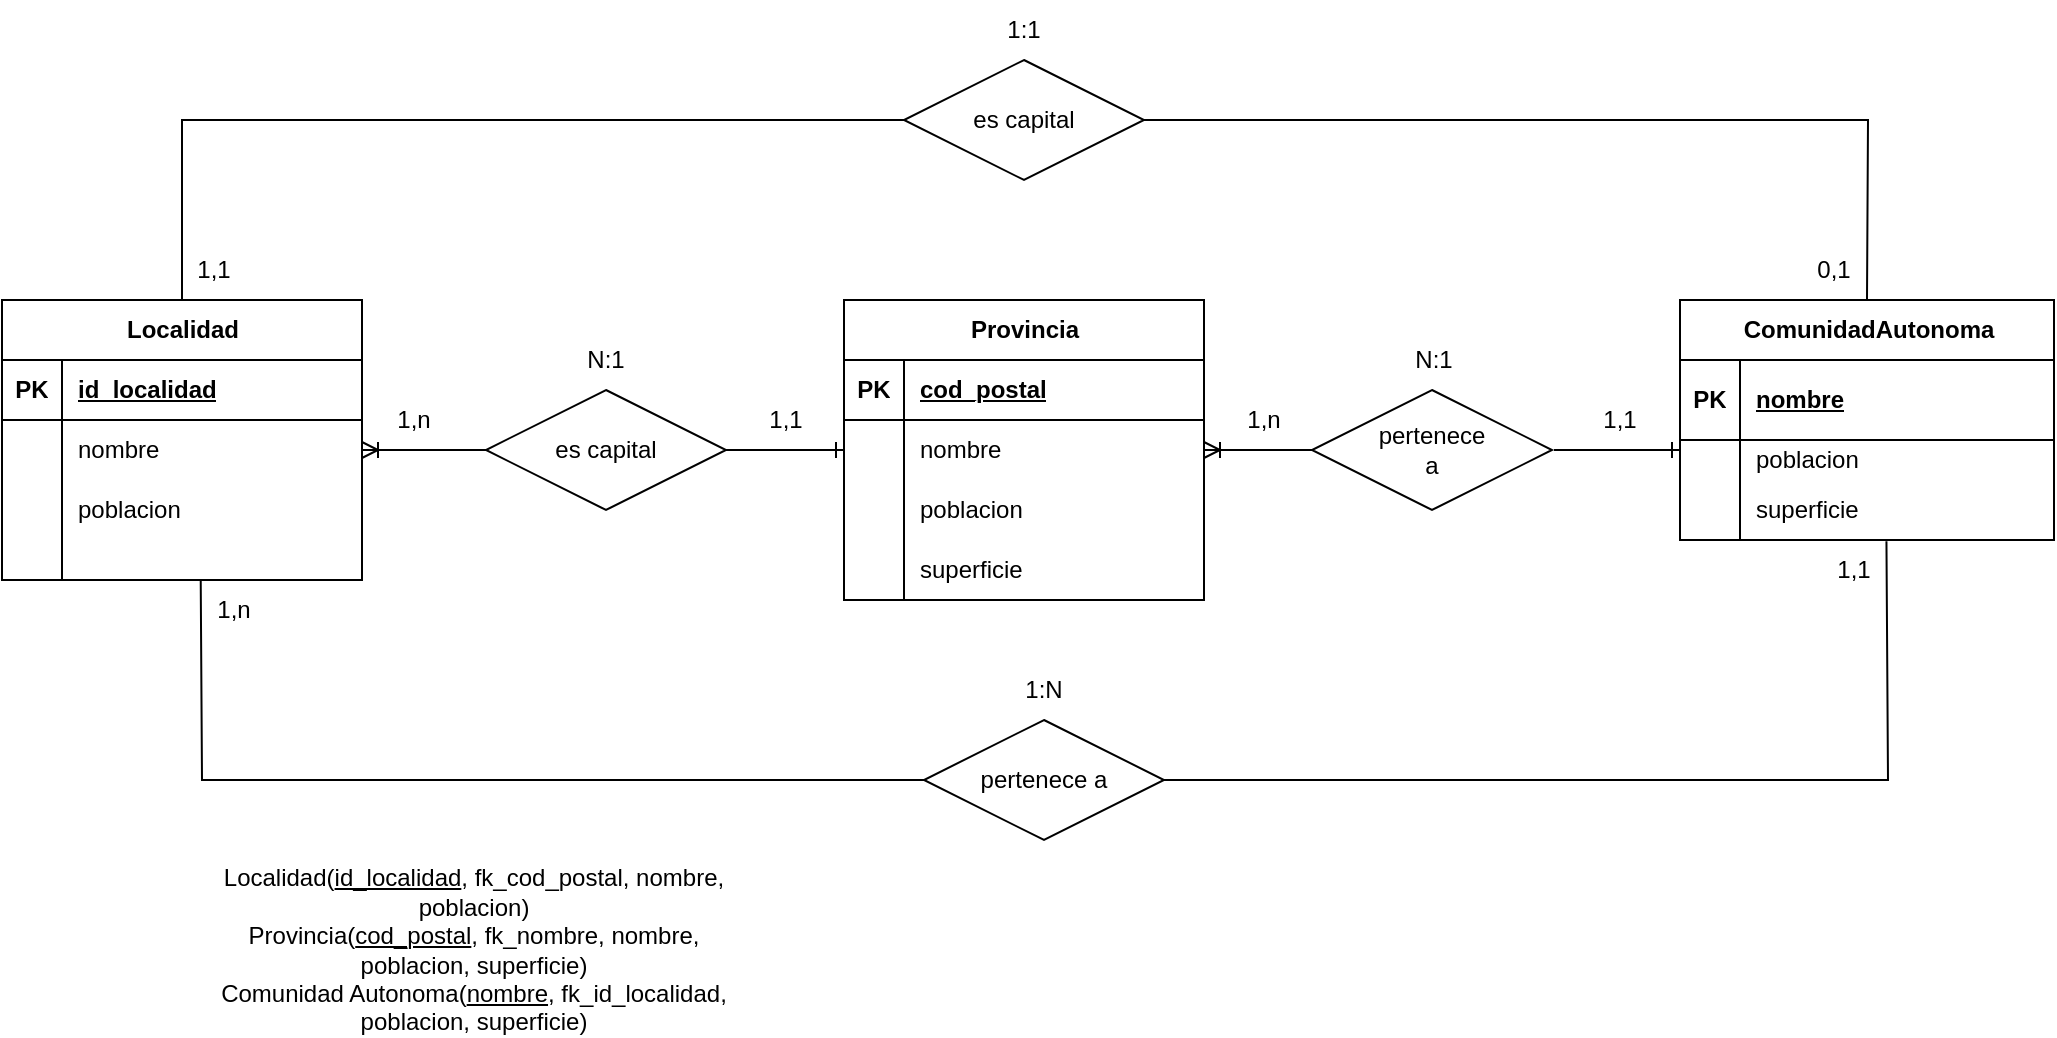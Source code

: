 <mxfile version="22.0.5" type="github">
  <diagram id="R2lEEEUBdFMjLlhIrx00" name="Page-1">
    <mxGraphModel dx="2284" dy="768" grid="1" gridSize="10" guides="1" tooltips="1" connect="1" arrows="1" fold="1" page="1" pageScale="1" pageWidth="850" pageHeight="1100" math="0" shadow="0" extFonts="Permanent Marker^https://fonts.googleapis.com/css?family=Permanent+Marker">
      <root>
        <mxCell id="0" />
        <mxCell id="1" parent="0" />
        <mxCell id="HopkhNpGfGtlq3h8B22g-1" value="Localidad" style="shape=table;startSize=30;container=1;collapsible=1;childLayout=tableLayout;fixedRows=1;rowLines=0;fontStyle=1;align=center;resizeLast=1;html=1;" parent="1" vertex="1">
          <mxGeometry x="-86" y="310" width="180" height="140" as="geometry" />
        </mxCell>
        <mxCell id="HopkhNpGfGtlq3h8B22g-2" value="" style="shape=tableRow;horizontal=0;startSize=0;swimlaneHead=0;swimlaneBody=0;fillColor=none;collapsible=0;dropTarget=0;points=[[0,0.5],[1,0.5]];portConstraint=eastwest;top=0;left=0;right=0;bottom=1;" parent="HopkhNpGfGtlq3h8B22g-1" vertex="1">
          <mxGeometry y="30" width="180" height="30" as="geometry" />
        </mxCell>
        <mxCell id="HopkhNpGfGtlq3h8B22g-3" value="PK" style="shape=partialRectangle;connectable=0;fillColor=none;top=0;left=0;bottom=0;right=0;fontStyle=1;overflow=hidden;whiteSpace=wrap;html=1;" parent="HopkhNpGfGtlq3h8B22g-2" vertex="1">
          <mxGeometry width="30" height="30" as="geometry">
            <mxRectangle width="30" height="30" as="alternateBounds" />
          </mxGeometry>
        </mxCell>
        <mxCell id="HopkhNpGfGtlq3h8B22g-4" value="id_localidad" style="shape=partialRectangle;connectable=0;fillColor=none;top=0;left=0;bottom=0;right=0;align=left;spacingLeft=6;fontStyle=5;overflow=hidden;whiteSpace=wrap;html=1;" parent="HopkhNpGfGtlq3h8B22g-2" vertex="1">
          <mxGeometry x="30" width="150" height="30" as="geometry">
            <mxRectangle width="150" height="30" as="alternateBounds" />
          </mxGeometry>
        </mxCell>
        <mxCell id="HopkhNpGfGtlq3h8B22g-5" value="" style="shape=tableRow;horizontal=0;startSize=0;swimlaneHead=0;swimlaneBody=0;fillColor=none;collapsible=0;dropTarget=0;points=[[0,0.5],[1,0.5]];portConstraint=eastwest;top=0;left=0;right=0;bottom=0;" parent="HopkhNpGfGtlq3h8B22g-1" vertex="1">
          <mxGeometry y="60" width="180" height="30" as="geometry" />
        </mxCell>
        <mxCell id="HopkhNpGfGtlq3h8B22g-6" value="" style="shape=partialRectangle;connectable=0;fillColor=none;top=0;left=0;bottom=0;right=0;editable=1;overflow=hidden;whiteSpace=wrap;html=1;" parent="HopkhNpGfGtlq3h8B22g-5" vertex="1">
          <mxGeometry width="30" height="30" as="geometry">
            <mxRectangle width="30" height="30" as="alternateBounds" />
          </mxGeometry>
        </mxCell>
        <mxCell id="HopkhNpGfGtlq3h8B22g-7" value="nombre" style="shape=partialRectangle;connectable=0;fillColor=none;top=0;left=0;bottom=0;right=0;align=left;spacingLeft=6;overflow=hidden;whiteSpace=wrap;html=1;" parent="HopkhNpGfGtlq3h8B22g-5" vertex="1">
          <mxGeometry x="30" width="150" height="30" as="geometry">
            <mxRectangle width="150" height="30" as="alternateBounds" />
          </mxGeometry>
        </mxCell>
        <mxCell id="HopkhNpGfGtlq3h8B22g-8" value="" style="shape=tableRow;horizontal=0;startSize=0;swimlaneHead=0;swimlaneBody=0;fillColor=none;collapsible=0;dropTarget=0;points=[[0,0.5],[1,0.5]];portConstraint=eastwest;top=0;left=0;right=0;bottom=0;" parent="HopkhNpGfGtlq3h8B22g-1" vertex="1">
          <mxGeometry y="90" width="180" height="30" as="geometry" />
        </mxCell>
        <mxCell id="HopkhNpGfGtlq3h8B22g-9" value="" style="shape=partialRectangle;connectable=0;fillColor=none;top=0;left=0;bottom=0;right=0;editable=1;overflow=hidden;whiteSpace=wrap;html=1;" parent="HopkhNpGfGtlq3h8B22g-8" vertex="1">
          <mxGeometry width="30" height="30" as="geometry">
            <mxRectangle width="30" height="30" as="alternateBounds" />
          </mxGeometry>
        </mxCell>
        <mxCell id="HopkhNpGfGtlq3h8B22g-10" value="poblacion" style="shape=partialRectangle;connectable=0;fillColor=none;top=0;left=0;bottom=0;right=0;align=left;spacingLeft=6;overflow=hidden;whiteSpace=wrap;html=1;" parent="HopkhNpGfGtlq3h8B22g-8" vertex="1">
          <mxGeometry x="30" width="150" height="30" as="geometry">
            <mxRectangle width="150" height="30" as="alternateBounds" />
          </mxGeometry>
        </mxCell>
        <mxCell id="HopkhNpGfGtlq3h8B22g-11" value="" style="shape=tableRow;horizontal=0;startSize=0;swimlaneHead=0;swimlaneBody=0;fillColor=none;collapsible=0;dropTarget=0;points=[[0,0.5],[1,0.5]];portConstraint=eastwest;top=0;left=0;right=0;bottom=0;" parent="HopkhNpGfGtlq3h8B22g-1" vertex="1">
          <mxGeometry y="120" width="180" height="20" as="geometry" />
        </mxCell>
        <mxCell id="HopkhNpGfGtlq3h8B22g-12" value="" style="shape=partialRectangle;connectable=0;fillColor=none;top=0;left=0;bottom=0;right=0;editable=1;overflow=hidden;whiteSpace=wrap;html=1;" parent="HopkhNpGfGtlq3h8B22g-11" vertex="1">
          <mxGeometry width="30" height="20" as="geometry">
            <mxRectangle width="30" height="20" as="alternateBounds" />
          </mxGeometry>
        </mxCell>
        <mxCell id="HopkhNpGfGtlq3h8B22g-13" value="" style="shape=partialRectangle;connectable=0;fillColor=none;top=0;left=0;bottom=0;right=0;align=left;spacingLeft=6;overflow=hidden;whiteSpace=wrap;html=1;" parent="HopkhNpGfGtlq3h8B22g-11" vertex="1">
          <mxGeometry x="30" width="150" height="20" as="geometry">
            <mxRectangle width="150" height="20" as="alternateBounds" />
          </mxGeometry>
        </mxCell>
        <mxCell id="HopkhNpGfGtlq3h8B22g-14" value="Provincia" style="shape=table;startSize=30;container=1;collapsible=1;childLayout=tableLayout;fixedRows=1;rowLines=0;fontStyle=1;align=center;resizeLast=1;html=1;" parent="1" vertex="1">
          <mxGeometry x="335" y="310" width="180" height="150" as="geometry" />
        </mxCell>
        <mxCell id="HopkhNpGfGtlq3h8B22g-15" value="" style="shape=tableRow;horizontal=0;startSize=0;swimlaneHead=0;swimlaneBody=0;fillColor=none;collapsible=0;dropTarget=0;points=[[0,0.5],[1,0.5]];portConstraint=eastwest;top=0;left=0;right=0;bottom=1;" parent="HopkhNpGfGtlq3h8B22g-14" vertex="1">
          <mxGeometry y="30" width="180" height="30" as="geometry" />
        </mxCell>
        <mxCell id="HopkhNpGfGtlq3h8B22g-16" value="PK" style="shape=partialRectangle;connectable=0;fillColor=none;top=0;left=0;bottom=0;right=0;fontStyle=1;overflow=hidden;whiteSpace=wrap;html=1;" parent="HopkhNpGfGtlq3h8B22g-15" vertex="1">
          <mxGeometry width="30" height="30" as="geometry">
            <mxRectangle width="30" height="30" as="alternateBounds" />
          </mxGeometry>
        </mxCell>
        <mxCell id="HopkhNpGfGtlq3h8B22g-17" value="cod_postal" style="shape=partialRectangle;connectable=0;fillColor=none;top=0;left=0;bottom=0;right=0;align=left;spacingLeft=6;fontStyle=5;overflow=hidden;whiteSpace=wrap;html=1;" parent="HopkhNpGfGtlq3h8B22g-15" vertex="1">
          <mxGeometry x="30" width="150" height="30" as="geometry">
            <mxRectangle width="150" height="30" as="alternateBounds" />
          </mxGeometry>
        </mxCell>
        <mxCell id="HopkhNpGfGtlq3h8B22g-18" value="" style="shape=tableRow;horizontal=0;startSize=0;swimlaneHead=0;swimlaneBody=0;fillColor=none;collapsible=0;dropTarget=0;points=[[0,0.5],[1,0.5]];portConstraint=eastwest;top=0;left=0;right=0;bottom=0;" parent="HopkhNpGfGtlq3h8B22g-14" vertex="1">
          <mxGeometry y="60" width="180" height="30" as="geometry" />
        </mxCell>
        <mxCell id="HopkhNpGfGtlq3h8B22g-19" value="" style="shape=partialRectangle;connectable=0;fillColor=none;top=0;left=0;bottom=0;right=0;editable=1;overflow=hidden;whiteSpace=wrap;html=1;" parent="HopkhNpGfGtlq3h8B22g-18" vertex="1">
          <mxGeometry width="30" height="30" as="geometry">
            <mxRectangle width="30" height="30" as="alternateBounds" />
          </mxGeometry>
        </mxCell>
        <mxCell id="HopkhNpGfGtlq3h8B22g-20" value="nombre" style="shape=partialRectangle;connectable=0;fillColor=none;top=0;left=0;bottom=0;right=0;align=left;spacingLeft=6;overflow=hidden;whiteSpace=wrap;html=1;" parent="HopkhNpGfGtlq3h8B22g-18" vertex="1">
          <mxGeometry x="30" width="150" height="30" as="geometry">
            <mxRectangle width="150" height="30" as="alternateBounds" />
          </mxGeometry>
        </mxCell>
        <mxCell id="HopkhNpGfGtlq3h8B22g-21" value="" style="shape=tableRow;horizontal=0;startSize=0;swimlaneHead=0;swimlaneBody=0;fillColor=none;collapsible=0;dropTarget=0;points=[[0,0.5],[1,0.5]];portConstraint=eastwest;top=0;left=0;right=0;bottom=0;" parent="HopkhNpGfGtlq3h8B22g-14" vertex="1">
          <mxGeometry y="90" width="180" height="30" as="geometry" />
        </mxCell>
        <mxCell id="HopkhNpGfGtlq3h8B22g-22" value="" style="shape=partialRectangle;connectable=0;fillColor=none;top=0;left=0;bottom=0;right=0;editable=1;overflow=hidden;whiteSpace=wrap;html=1;" parent="HopkhNpGfGtlq3h8B22g-21" vertex="1">
          <mxGeometry width="30" height="30" as="geometry">
            <mxRectangle width="30" height="30" as="alternateBounds" />
          </mxGeometry>
        </mxCell>
        <mxCell id="HopkhNpGfGtlq3h8B22g-23" value="poblacion" style="shape=partialRectangle;connectable=0;fillColor=none;top=0;left=0;bottom=0;right=0;align=left;spacingLeft=6;overflow=hidden;whiteSpace=wrap;html=1;" parent="HopkhNpGfGtlq3h8B22g-21" vertex="1">
          <mxGeometry x="30" width="150" height="30" as="geometry">
            <mxRectangle width="150" height="30" as="alternateBounds" />
          </mxGeometry>
        </mxCell>
        <mxCell id="HopkhNpGfGtlq3h8B22g-24" value="" style="shape=tableRow;horizontal=0;startSize=0;swimlaneHead=0;swimlaneBody=0;fillColor=none;collapsible=0;dropTarget=0;points=[[0,0.5],[1,0.5]];portConstraint=eastwest;top=0;left=0;right=0;bottom=0;" parent="HopkhNpGfGtlq3h8B22g-14" vertex="1">
          <mxGeometry y="120" width="180" height="30" as="geometry" />
        </mxCell>
        <mxCell id="HopkhNpGfGtlq3h8B22g-25" value="" style="shape=partialRectangle;connectable=0;fillColor=none;top=0;left=0;bottom=0;right=0;editable=1;overflow=hidden;whiteSpace=wrap;html=1;" parent="HopkhNpGfGtlq3h8B22g-24" vertex="1">
          <mxGeometry width="30" height="30" as="geometry">
            <mxRectangle width="30" height="30" as="alternateBounds" />
          </mxGeometry>
        </mxCell>
        <mxCell id="HopkhNpGfGtlq3h8B22g-26" value="superficie" style="shape=partialRectangle;connectable=0;fillColor=none;top=0;left=0;bottom=0;right=0;align=left;spacingLeft=6;overflow=hidden;whiteSpace=wrap;html=1;" parent="HopkhNpGfGtlq3h8B22g-24" vertex="1">
          <mxGeometry x="30" width="150" height="30" as="geometry">
            <mxRectangle width="150" height="30" as="alternateBounds" />
          </mxGeometry>
        </mxCell>
        <mxCell id="HopkhNpGfGtlq3h8B22g-27" value="ComunidadAutonoma" style="shape=table;startSize=30;container=1;collapsible=1;childLayout=tableLayout;fixedRows=1;rowLines=0;fontStyle=1;align=center;resizeLast=1;html=1;" parent="1" vertex="1">
          <mxGeometry x="753" y="310" width="187" height="120" as="geometry" />
        </mxCell>
        <mxCell id="HopkhNpGfGtlq3h8B22g-28" value="" style="shape=tableRow;horizontal=0;startSize=0;swimlaneHead=0;swimlaneBody=0;fillColor=none;collapsible=0;dropTarget=0;points=[[0,0.5],[1,0.5]];portConstraint=eastwest;top=0;left=0;right=0;bottom=1;" parent="HopkhNpGfGtlq3h8B22g-27" vertex="1">
          <mxGeometry y="30" width="187" height="40" as="geometry" />
        </mxCell>
        <mxCell id="HopkhNpGfGtlq3h8B22g-29" value="PK" style="shape=partialRectangle;connectable=0;fillColor=none;top=0;left=0;bottom=0;right=0;fontStyle=1;overflow=hidden;whiteSpace=wrap;html=1;" parent="HopkhNpGfGtlq3h8B22g-28" vertex="1">
          <mxGeometry width="30" height="40" as="geometry">
            <mxRectangle width="30" height="40" as="alternateBounds" />
          </mxGeometry>
        </mxCell>
        <mxCell id="HopkhNpGfGtlq3h8B22g-30" value="nombre" style="shape=partialRectangle;connectable=0;fillColor=none;top=0;left=0;bottom=0;right=0;align=left;spacingLeft=6;fontStyle=5;overflow=hidden;whiteSpace=wrap;html=1;" parent="HopkhNpGfGtlq3h8B22g-28" vertex="1">
          <mxGeometry x="30" width="157" height="40" as="geometry">
            <mxRectangle width="157" height="40" as="alternateBounds" />
          </mxGeometry>
        </mxCell>
        <mxCell id="HopkhNpGfGtlq3h8B22g-34" value="" style="shape=tableRow;horizontal=0;startSize=0;swimlaneHead=0;swimlaneBody=0;fillColor=none;collapsible=0;dropTarget=0;points=[[0,0.5],[1,0.5]];portConstraint=eastwest;top=0;left=0;right=0;bottom=0;" parent="HopkhNpGfGtlq3h8B22g-27" vertex="1">
          <mxGeometry y="70" width="187" height="20" as="geometry" />
        </mxCell>
        <mxCell id="HopkhNpGfGtlq3h8B22g-35" value="" style="shape=partialRectangle;connectable=0;fillColor=none;top=0;left=0;bottom=0;right=0;editable=1;overflow=hidden;whiteSpace=wrap;html=1;" parent="HopkhNpGfGtlq3h8B22g-34" vertex="1">
          <mxGeometry width="30" height="20" as="geometry">
            <mxRectangle width="30" height="20" as="alternateBounds" />
          </mxGeometry>
        </mxCell>
        <mxCell id="HopkhNpGfGtlq3h8B22g-36" value="poblacion" style="shape=partialRectangle;connectable=0;fillColor=none;top=0;left=0;bottom=0;right=0;align=left;spacingLeft=6;overflow=hidden;whiteSpace=wrap;html=1;" parent="HopkhNpGfGtlq3h8B22g-34" vertex="1">
          <mxGeometry x="30" width="157" height="20" as="geometry">
            <mxRectangle width="157" height="20" as="alternateBounds" />
          </mxGeometry>
        </mxCell>
        <mxCell id="HopkhNpGfGtlq3h8B22g-37" value="" style="shape=tableRow;horizontal=0;startSize=0;swimlaneHead=0;swimlaneBody=0;fillColor=none;collapsible=0;dropTarget=0;points=[[0,0.5],[1,0.5]];portConstraint=eastwest;top=0;left=0;right=0;bottom=0;" parent="HopkhNpGfGtlq3h8B22g-27" vertex="1">
          <mxGeometry y="90" width="187" height="30" as="geometry" />
        </mxCell>
        <mxCell id="HopkhNpGfGtlq3h8B22g-38" value="" style="shape=partialRectangle;connectable=0;fillColor=none;top=0;left=0;bottom=0;right=0;editable=1;overflow=hidden;whiteSpace=wrap;html=1;" parent="HopkhNpGfGtlq3h8B22g-37" vertex="1">
          <mxGeometry width="30" height="30" as="geometry">
            <mxRectangle width="30" height="30" as="alternateBounds" />
          </mxGeometry>
        </mxCell>
        <mxCell id="HopkhNpGfGtlq3h8B22g-39" value="superficie" style="shape=partialRectangle;connectable=0;fillColor=none;top=0;left=0;bottom=0;right=0;align=left;spacingLeft=6;overflow=hidden;whiteSpace=wrap;html=1;" parent="HopkhNpGfGtlq3h8B22g-37" vertex="1">
          <mxGeometry x="30" width="157" height="30" as="geometry">
            <mxRectangle width="157" height="30" as="alternateBounds" />
          </mxGeometry>
        </mxCell>
        <mxCell id="HopkhNpGfGtlq3h8B22g-40" value="es capital" style="shape=rhombus;perimeter=rhombusPerimeter;whiteSpace=wrap;html=1;align=center;" parent="1" vertex="1">
          <mxGeometry x="156" y="355" width="120" height="60" as="geometry" />
        </mxCell>
        <mxCell id="HopkhNpGfGtlq3h8B22g-41" value="pertenece&lt;br&gt;a" style="shape=rhombus;perimeter=rhombusPerimeter;whiteSpace=wrap;html=1;align=center;" parent="1" vertex="1">
          <mxGeometry x="569" y="355" width="120" height="60" as="geometry" />
        </mxCell>
        <mxCell id="HopkhNpGfGtlq3h8B22g-42" value="" style="edgeStyle=entityRelationEdgeStyle;fontSize=12;html=1;endArrow=ERoneToMany;rounded=0;exitX=0;exitY=0.5;exitDx=0;exitDy=0;" parent="1" source="HopkhNpGfGtlq3h8B22g-40" target="HopkhNpGfGtlq3h8B22g-5" edge="1">
          <mxGeometry width="100" height="100" relative="1" as="geometry">
            <mxPoint x="280" y="510" as="sourcePoint" />
            <mxPoint x="380" y="410" as="targetPoint" />
          </mxGeometry>
        </mxCell>
        <mxCell id="HopkhNpGfGtlq3h8B22g-43" value="" style="edgeStyle=entityRelationEdgeStyle;fontSize=12;html=1;endArrow=ERone;endFill=1;rounded=0;entryX=0;entryY=0.5;entryDx=0;entryDy=0;" parent="1" source="HopkhNpGfGtlq3h8B22g-40" target="HopkhNpGfGtlq3h8B22g-14" edge="1">
          <mxGeometry width="100" height="100" relative="1" as="geometry">
            <mxPoint x="280" y="510" as="sourcePoint" />
            <mxPoint x="380" y="410" as="targetPoint" />
          </mxGeometry>
        </mxCell>
        <mxCell id="HopkhNpGfGtlq3h8B22g-46" value="" style="edgeStyle=entityRelationEdgeStyle;fontSize=12;html=1;endArrow=ERoneToMany;rounded=0;entryX=1;entryY=0.5;entryDx=0;entryDy=0;exitX=0;exitY=0.5;exitDx=0;exitDy=0;" parent="1" source="HopkhNpGfGtlq3h8B22g-41" target="HopkhNpGfGtlq3h8B22g-18" edge="1">
          <mxGeometry width="100" height="100" relative="1" as="geometry">
            <mxPoint x="550" y="490" as="sourcePoint" />
            <mxPoint x="650" y="390" as="targetPoint" />
          </mxGeometry>
        </mxCell>
        <mxCell id="HopkhNpGfGtlq3h8B22g-47" value="" style="edgeStyle=entityRelationEdgeStyle;fontSize=12;html=1;endArrow=ERone;endFill=1;rounded=0;entryX=1;entryY=1;entryDx=0;entryDy=0;" parent="1" target="_uWc8Jl2jJAV89AR7G0l-5" edge="1">
          <mxGeometry width="100" height="100" relative="1" as="geometry">
            <mxPoint x="690" y="385" as="sourcePoint" />
            <mxPoint x="753" y="390" as="targetPoint" />
          </mxGeometry>
        </mxCell>
        <mxCell id="_uWc8Jl2jJAV89AR7G0l-1" value="1,1" style="text;html=1;strokeColor=none;fillColor=none;align=center;verticalAlign=middle;whiteSpace=wrap;rounded=0;" parent="1" vertex="1">
          <mxGeometry x="276" y="355" width="60" height="30" as="geometry" />
        </mxCell>
        <mxCell id="_uWc8Jl2jJAV89AR7G0l-2" value="1,n" style="text;html=1;strokeColor=none;fillColor=none;align=center;verticalAlign=middle;whiteSpace=wrap;rounded=0;" parent="1" vertex="1">
          <mxGeometry x="90" y="355" width="60" height="30" as="geometry" />
        </mxCell>
        <mxCell id="_uWc8Jl2jJAV89AR7G0l-3" value="N:1" style="text;html=1;strokeColor=none;fillColor=none;align=center;verticalAlign=middle;whiteSpace=wrap;rounded=0;" parent="1" vertex="1">
          <mxGeometry x="186" y="325" width="60" height="30" as="geometry" />
        </mxCell>
        <mxCell id="_uWc8Jl2jJAV89AR7G0l-4" value="N:1" style="text;html=1;strokeColor=none;fillColor=none;align=center;verticalAlign=middle;whiteSpace=wrap;rounded=0;" parent="1" vertex="1">
          <mxGeometry x="600" y="325" width="60" height="30" as="geometry" />
        </mxCell>
        <mxCell id="_uWc8Jl2jJAV89AR7G0l-5" value="1,1" style="text;html=1;strokeColor=none;fillColor=none;align=center;verticalAlign=middle;whiteSpace=wrap;rounded=0;" parent="1" vertex="1">
          <mxGeometry x="693" y="355" width="60" height="30" as="geometry" />
        </mxCell>
        <mxCell id="_uWc8Jl2jJAV89AR7G0l-6" value="1,n" style="text;html=1;strokeColor=none;fillColor=none;align=center;verticalAlign=middle;whiteSpace=wrap;rounded=0;" parent="1" vertex="1">
          <mxGeometry x="515" y="355" width="60" height="30" as="geometry" />
        </mxCell>
        <mxCell id="L8JuvWdBPQvHxdB8sL07-1" value="es capital" style="shape=rhombus;perimeter=rhombusPerimeter;whiteSpace=wrap;html=1;align=center;" parent="1" vertex="1">
          <mxGeometry x="365" y="190" width="120" height="60" as="geometry" />
        </mxCell>
        <mxCell id="L8JuvWdBPQvHxdB8sL07-3" value="" style="endArrow=none;html=1;rounded=0;exitX=0.5;exitY=0;exitDx=0;exitDy=0;entryX=0;entryY=0.5;entryDx=0;entryDy=0;" parent="1" source="HopkhNpGfGtlq3h8B22g-1" target="L8JuvWdBPQvHxdB8sL07-1" edge="1">
          <mxGeometry relative="1" as="geometry">
            <mxPoint x="380" y="600" as="sourcePoint" />
            <mxPoint x="540" y="600" as="targetPoint" />
            <Array as="points">
              <mxPoint x="4" y="220" />
            </Array>
          </mxGeometry>
        </mxCell>
        <mxCell id="L8JuvWdBPQvHxdB8sL07-4" value="" style="endArrow=none;html=1;rounded=0;entryX=0.5;entryY=0;entryDx=0;entryDy=0;exitX=1;exitY=0.5;exitDx=0;exitDy=0;" parent="1" source="L8JuvWdBPQvHxdB8sL07-1" target="HopkhNpGfGtlq3h8B22g-27" edge="1">
          <mxGeometry relative="1" as="geometry">
            <mxPoint x="380" y="440" as="sourcePoint" />
            <mxPoint x="540" y="440" as="targetPoint" />
            <Array as="points">
              <mxPoint x="847" y="220" />
            </Array>
          </mxGeometry>
        </mxCell>
        <mxCell id="L8JuvWdBPQvHxdB8sL07-5" value="0,1" style="text;html=1;strokeColor=none;fillColor=none;align=center;verticalAlign=middle;whiteSpace=wrap;rounded=0;" parent="1" vertex="1">
          <mxGeometry x="800" y="280" width="60" height="30" as="geometry" />
        </mxCell>
        <mxCell id="L8JuvWdBPQvHxdB8sL07-6" value="1:1" style="text;html=1;strokeColor=none;fillColor=none;align=center;verticalAlign=middle;whiteSpace=wrap;rounded=0;" parent="1" vertex="1">
          <mxGeometry x="395" y="160" width="60" height="30" as="geometry" />
        </mxCell>
        <mxCell id="L8JuvWdBPQvHxdB8sL07-7" value="1,1" style="text;html=1;strokeColor=none;fillColor=none;align=center;verticalAlign=middle;whiteSpace=wrap;rounded=0;" parent="1" vertex="1">
          <mxGeometry x="-10" y="280" width="60" height="30" as="geometry" />
        </mxCell>
        <mxCell id="L8JuvWdBPQvHxdB8sL07-8" value="pertenece a" style="shape=rhombus;perimeter=rhombusPerimeter;whiteSpace=wrap;html=1;align=center;" parent="1" vertex="1">
          <mxGeometry x="375" y="520" width="120" height="60" as="geometry" />
        </mxCell>
        <mxCell id="L8JuvWdBPQvHxdB8sL07-9" value="" style="endArrow=none;html=1;rounded=0;exitX=0.552;exitY=1.008;exitDx=0;exitDy=0;entryX=0;entryY=0.5;entryDx=0;entryDy=0;exitPerimeter=0;" parent="1" source="HopkhNpGfGtlq3h8B22g-11" target="L8JuvWdBPQvHxdB8sL07-8" edge="1">
          <mxGeometry relative="1" as="geometry">
            <mxPoint x="14" y="640" as="sourcePoint" />
            <mxPoint x="550" y="930" as="targetPoint" />
            <Array as="points">
              <mxPoint x="14" y="550" />
            </Array>
          </mxGeometry>
        </mxCell>
        <mxCell id="L8JuvWdBPQvHxdB8sL07-10" value="" style="endArrow=none;html=1;rounded=0;exitX=1;exitY=0.5;exitDx=0;exitDy=0;entryX=0.552;entryY=1.022;entryDx=0;entryDy=0;entryPerimeter=0;" parent="1" source="L8JuvWdBPQvHxdB8sL07-8" target="HopkhNpGfGtlq3h8B22g-37" edge="1">
          <mxGeometry relative="1" as="geometry">
            <mxPoint x="390" y="770" as="sourcePoint" />
            <mxPoint x="857" y="460" as="targetPoint" />
            <Array as="points">
              <mxPoint x="857" y="550" />
            </Array>
          </mxGeometry>
        </mxCell>
        <mxCell id="L8JuvWdBPQvHxdB8sL07-11" value="1,1" style="text;html=1;strokeColor=none;fillColor=none;align=center;verticalAlign=middle;whiteSpace=wrap;rounded=0;" parent="1" vertex="1">
          <mxGeometry x="810" y="430" width="60" height="30" as="geometry" />
        </mxCell>
        <mxCell id="L8JuvWdBPQvHxdB8sL07-12" value="1:N" style="text;html=1;strokeColor=none;fillColor=none;align=center;verticalAlign=middle;whiteSpace=wrap;rounded=0;" parent="1" vertex="1">
          <mxGeometry x="405" y="490" width="60" height="30" as="geometry" />
        </mxCell>
        <mxCell id="L8JuvWdBPQvHxdB8sL07-13" value="1,n" style="text;html=1;strokeColor=none;fillColor=none;align=center;verticalAlign=middle;whiteSpace=wrap;rounded=0;" parent="1" vertex="1">
          <mxGeometry y="450" width="60" height="30" as="geometry" />
        </mxCell>
        <mxCell id="tmCwzIYjLIbn-xu6IH11-2" value="Localidad(&lt;u&gt;id_localidad&lt;/u&gt;, fk_cod_postal, nombre, poblacion)&lt;br&gt;Provincia(&lt;u&gt;cod_postal&lt;/u&gt;, fk_nombre, nombre, poblacion, superficie)&lt;br&gt;Comunidad Autonoma(&lt;u&gt;nombre&lt;/u&gt;, fk_id_localidad, poblacion, superficie)" style="text;html=1;strokeColor=none;fillColor=none;align=center;verticalAlign=middle;whiteSpace=wrap;rounded=0;" vertex="1" parent="1">
          <mxGeometry x="10" y="620" width="280" height="30" as="geometry" />
        </mxCell>
      </root>
    </mxGraphModel>
  </diagram>
</mxfile>
